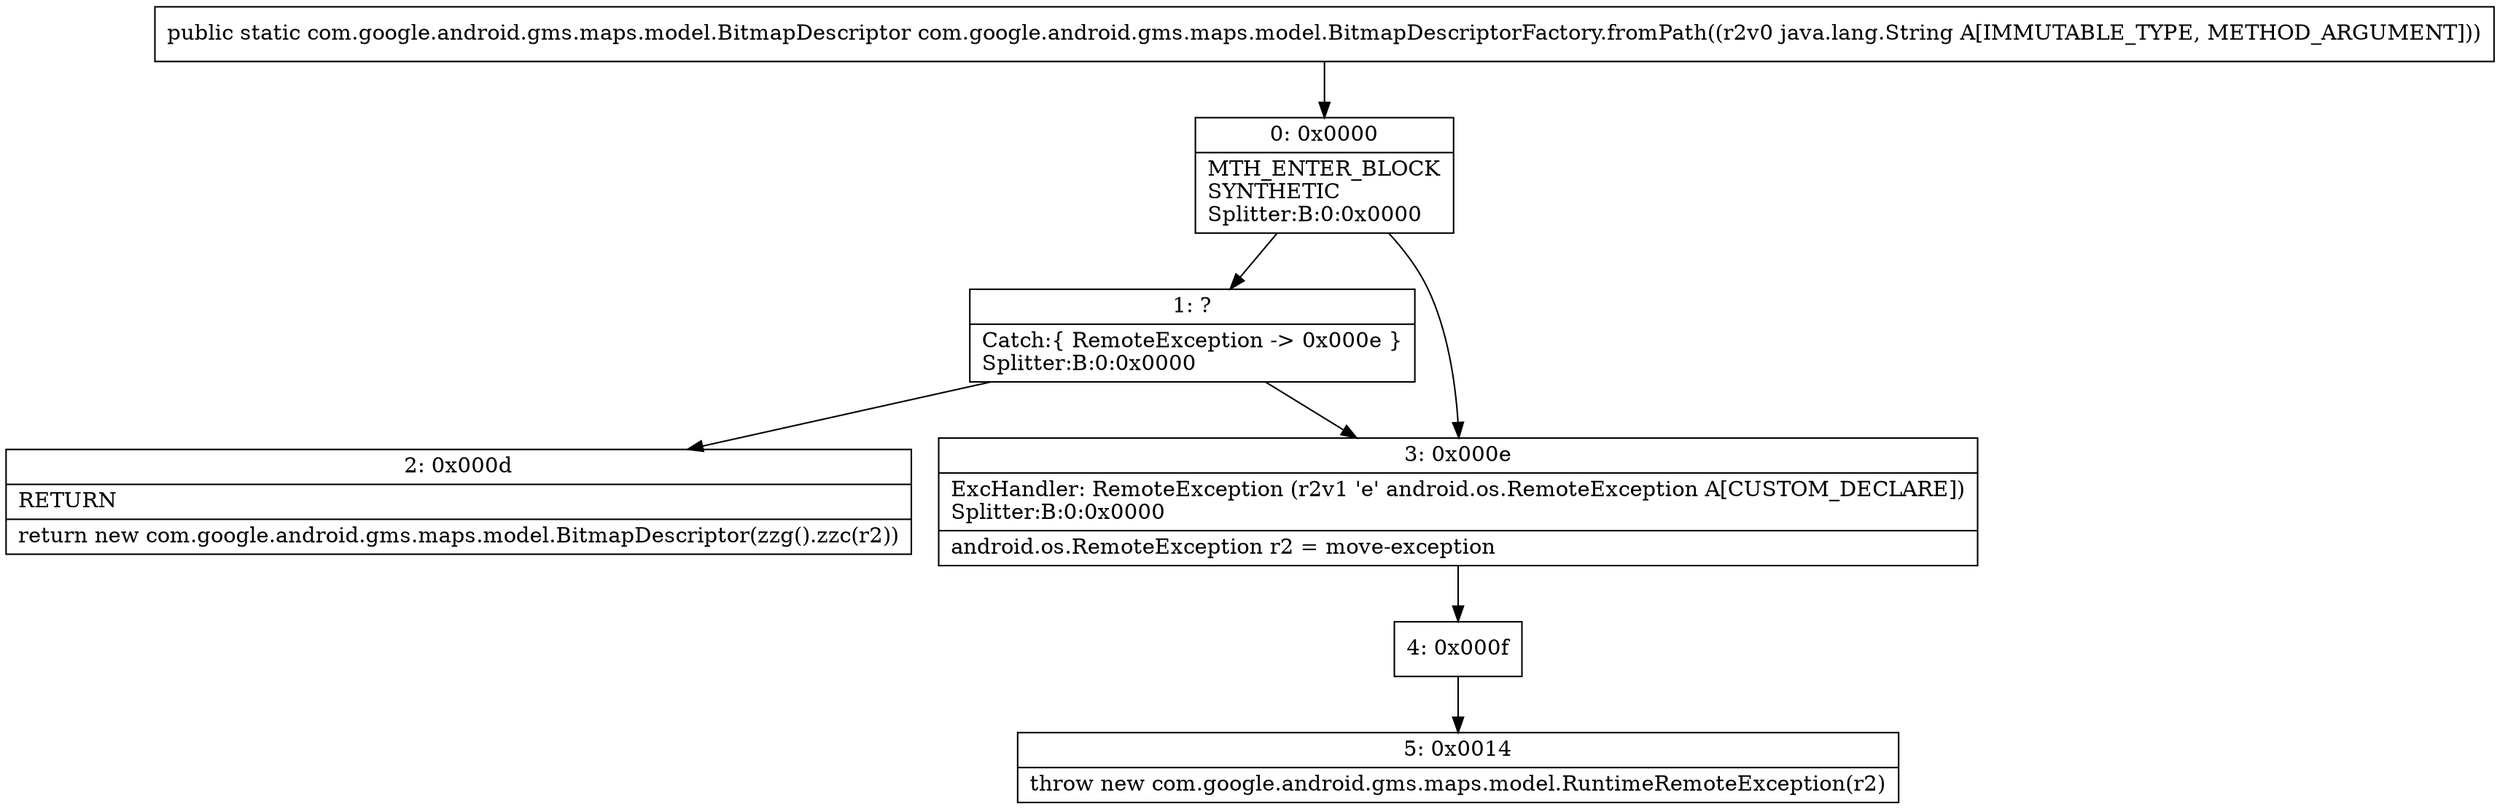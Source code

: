 digraph "CFG forcom.google.android.gms.maps.model.BitmapDescriptorFactory.fromPath(Ljava\/lang\/String;)Lcom\/google\/android\/gms\/maps\/model\/BitmapDescriptor;" {
Node_0 [shape=record,label="{0\:\ 0x0000|MTH_ENTER_BLOCK\lSYNTHETIC\lSplitter:B:0:0x0000\l}"];
Node_1 [shape=record,label="{1\:\ ?|Catch:\{ RemoteException \-\> 0x000e \}\lSplitter:B:0:0x0000\l}"];
Node_2 [shape=record,label="{2\:\ 0x000d|RETURN\l|return new com.google.android.gms.maps.model.BitmapDescriptor(zzg().zzc(r2))\l}"];
Node_3 [shape=record,label="{3\:\ 0x000e|ExcHandler: RemoteException (r2v1 'e' android.os.RemoteException A[CUSTOM_DECLARE])\lSplitter:B:0:0x0000\l|android.os.RemoteException r2 = move\-exception\l}"];
Node_4 [shape=record,label="{4\:\ 0x000f}"];
Node_5 [shape=record,label="{5\:\ 0x0014|throw new com.google.android.gms.maps.model.RuntimeRemoteException(r2)\l}"];
MethodNode[shape=record,label="{public static com.google.android.gms.maps.model.BitmapDescriptor com.google.android.gms.maps.model.BitmapDescriptorFactory.fromPath((r2v0 java.lang.String A[IMMUTABLE_TYPE, METHOD_ARGUMENT])) }"];
MethodNode -> Node_0;
Node_0 -> Node_1;
Node_0 -> Node_3;
Node_1 -> Node_2;
Node_1 -> Node_3;
Node_3 -> Node_4;
Node_4 -> Node_5;
}

